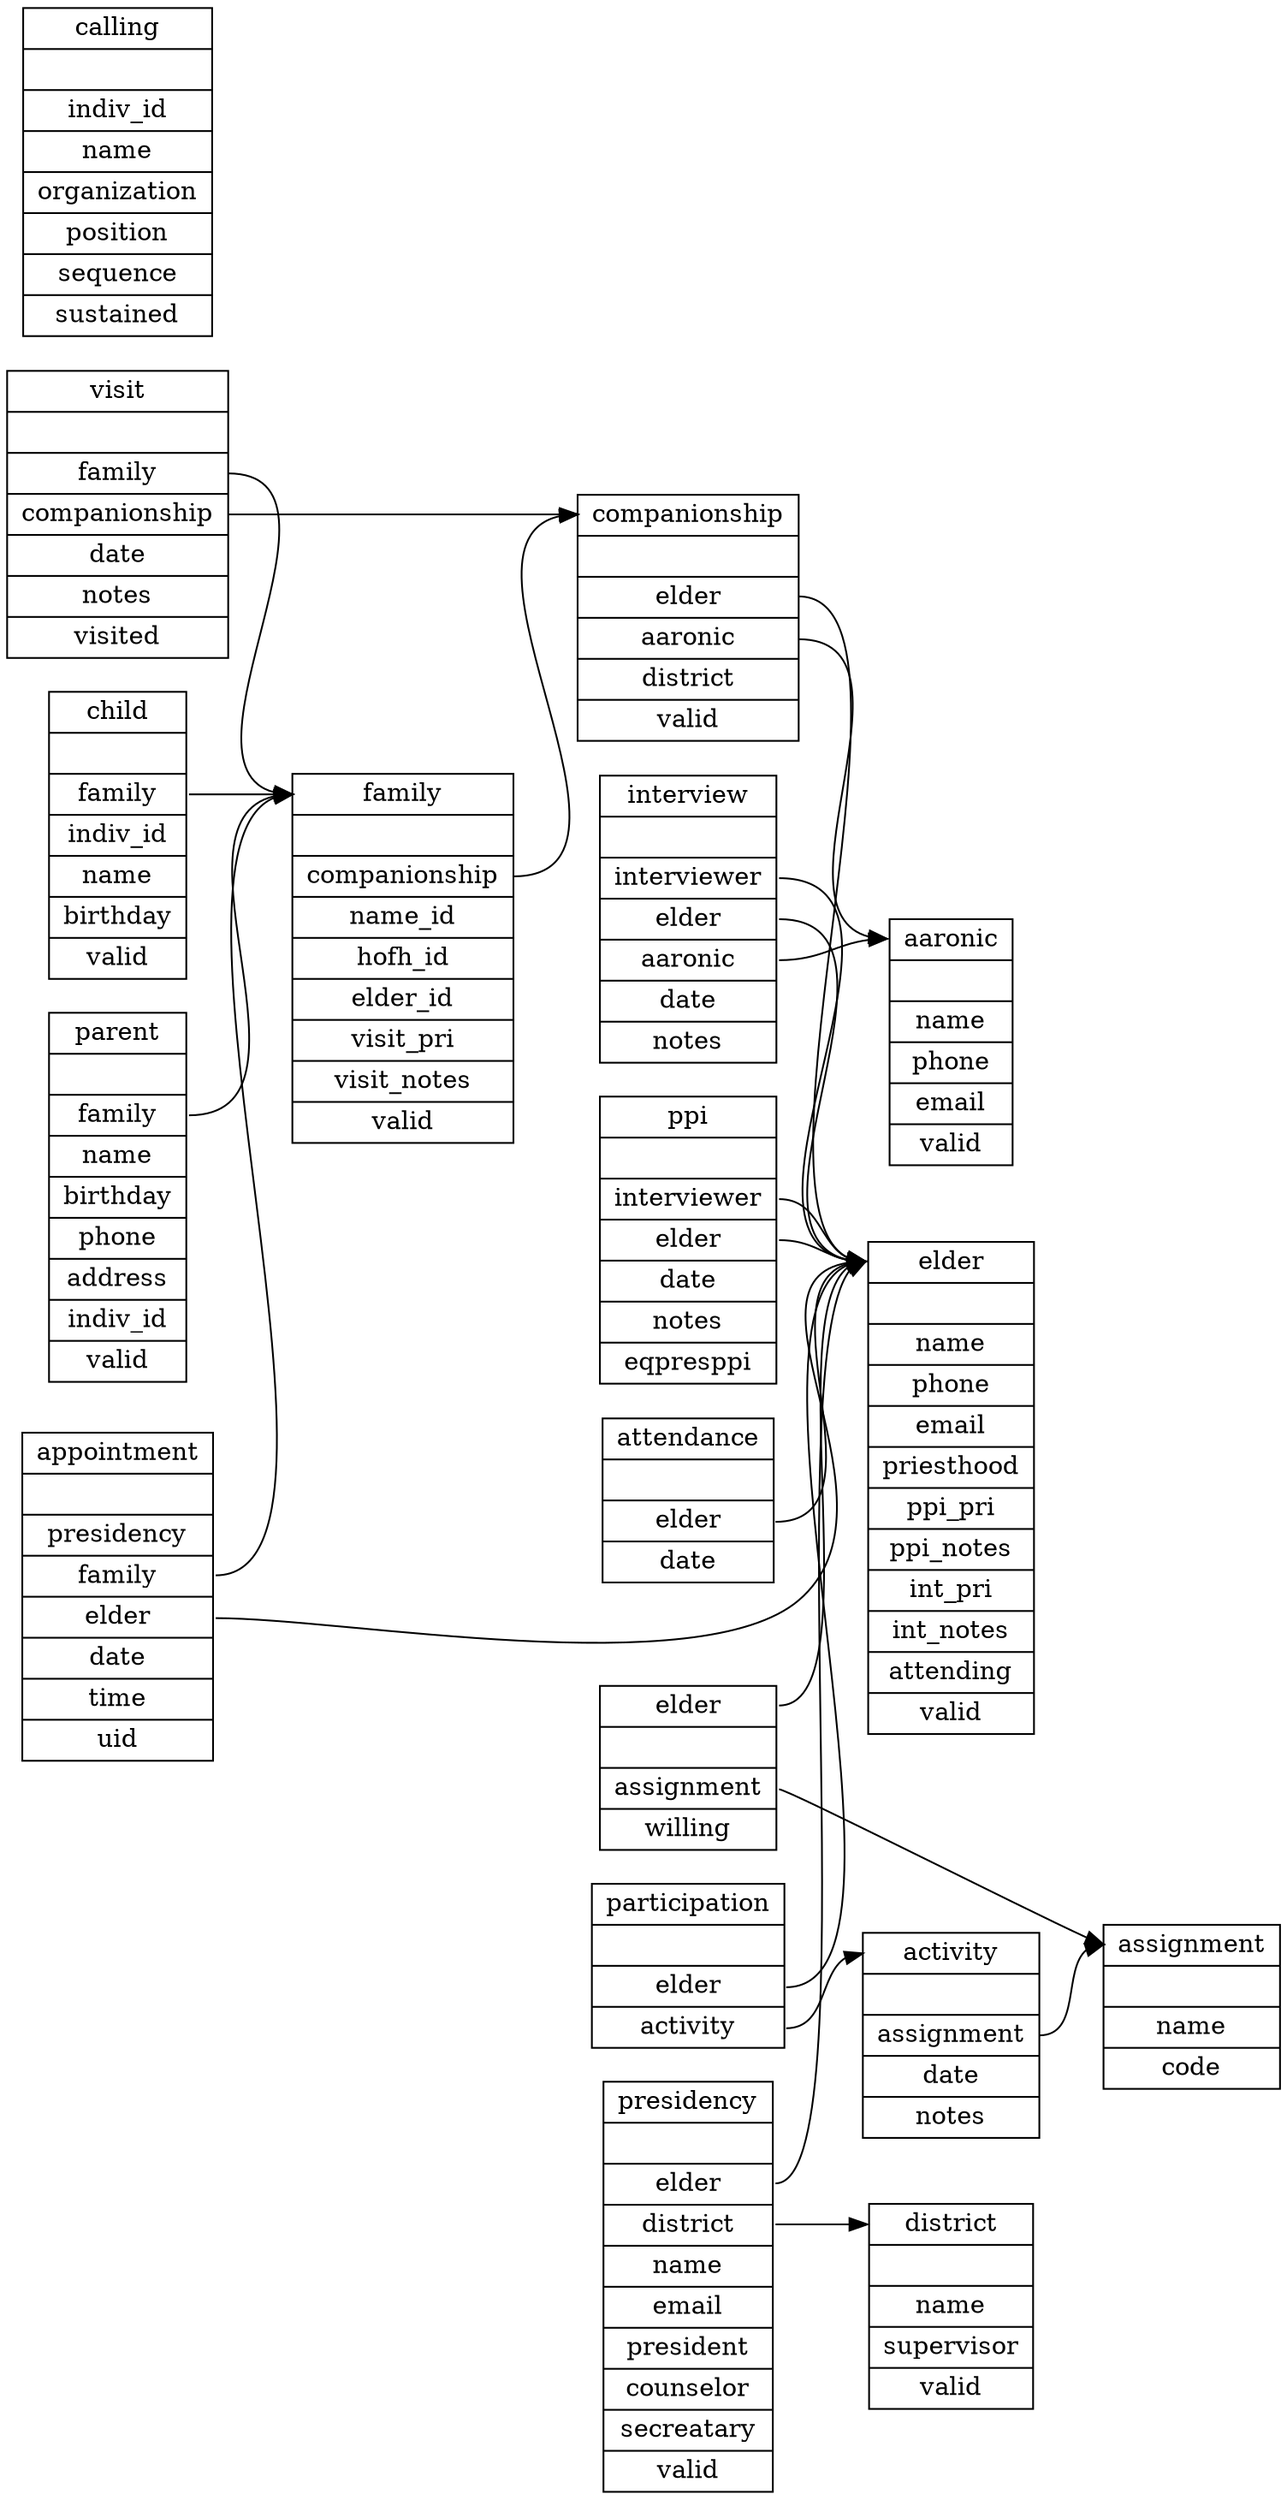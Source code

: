 digraph schema {
  graph [
    rankdir = "LR"
  ];
  family   [
    label = "<f> family||<c> companionship|<n> name_id|<i> hofh_id|<e> elder_id|<vp> visit_pri|<vn> visit_notes|<v> valid"
    shape = "record"
  ];
  elder   [
    label = "<e> elder||<n> name|<p> phone|<em> email|<po> priesthood|<pp> ppi_pri|<t> ppi_notes|<ip> int_pri|<in> int_notes|<a> attending|<v> valid"
    shape = "record"
  ];
  companionship   [
    label = "<c> companionship||<e> elder|<a> aaronic|<d> district|<v> valid"
    shape = "record"
  ];
  visit   [
    label = "<v> visit||<f> family|<c> companionship|<t> date|<n> notes|<v> visited"
    shape = "record"
  ];
  ppi   [
    label = "<p> ppi||<i> interviewer|<e> elder|<t> date|<n> notes|<p> eqpresppi"
    shape = "record"
  ];
  activity   [
    label = "<a> activity||<s> assignment|<t> date|<n> notes"
    shape = "record"
  ];
  participation   [
    label = "participation||<e> elder|<a> activity"
    shape = "record"
  ];
  attendance   [
    label = "attendance||<e> elder|<d> date"
    shape = "record"
  ];
  child	[
    label = "<c> child||<f> family|<i> indiv_id|<n> name|<b> birthday|<v> valid"
    shape = "record"
  ]; 
  parent	[
    label = "<p> parent||<f> family|<n> name|<b> birthday|<p> phone|<a> address|<i>indiv_id|<v> valid"
    shape = "record"
  ]; 
  aaronic       [
    label = "<a> aaronic||<n> name|<p> phone|<em> email|<v> valid"
    shape = "record"
  ];
  appointment   [
    label = "<a> appointment||<p> presidency|<f> family|<e> elder |<d> date|<t> time|<u> uid"
    shape = "record"
  ];
  assignment    [
    label = "<a> assignment||<n> name|<c> code"
    shape = "record"
  ];
  calling       [
    label = "calling||<i> indiv_id|<n> name|<o> organization|<p> position|<s> sequence|<t> sustained"
    shape = "record"
  ];
  district      [
    label = "<d> district||<n> name|<s> supervisor|<v> valid"
    shape = "record"
  ];
  interview     [
    label = "<i> interview||<in> interviewer|<e> elder|<a> aaronic|<d> date|<n> notes"
    shape = "record"
  ];
  presidency    [
    label = "<p> presidency||<e> elder|<d> district|<n> name|<em> email|<pr> president|<cn> counselor|<sec> secreatary|<v> valid"
    shape = "record"
  ];
  willingness   [
    label = "<e> elder||<a> assignment|<w> willing"
    shape = "record"
  ];

  family:c        -> companionship:c
  companionship:e -> elder:e
  companionship:a -> aaronic:a

  appointment:e   -> elder:e
  appointment:f   -> family:f

  interview:e     -> elder:e
  interview:in    -> elder:e
  interview:a     -> aaronic:a

  presidency:e    -> elder:e
  presidency:d    -> district:d

  willingness:e   -> elder:e
  willingness:a   -> assignment:a

  activity:s      -> assignment:a

  visit:c         -> companionship:c
  visit:f         -> family:f

  ppi:i           -> elder:e
  ppi:e           -> elder:e

  participation:e -> elder:e
  participation:a -> activity:a

  attendance:e    -> elder:e

  child:f         -> family:f
  parent:f        -> family:f
}
